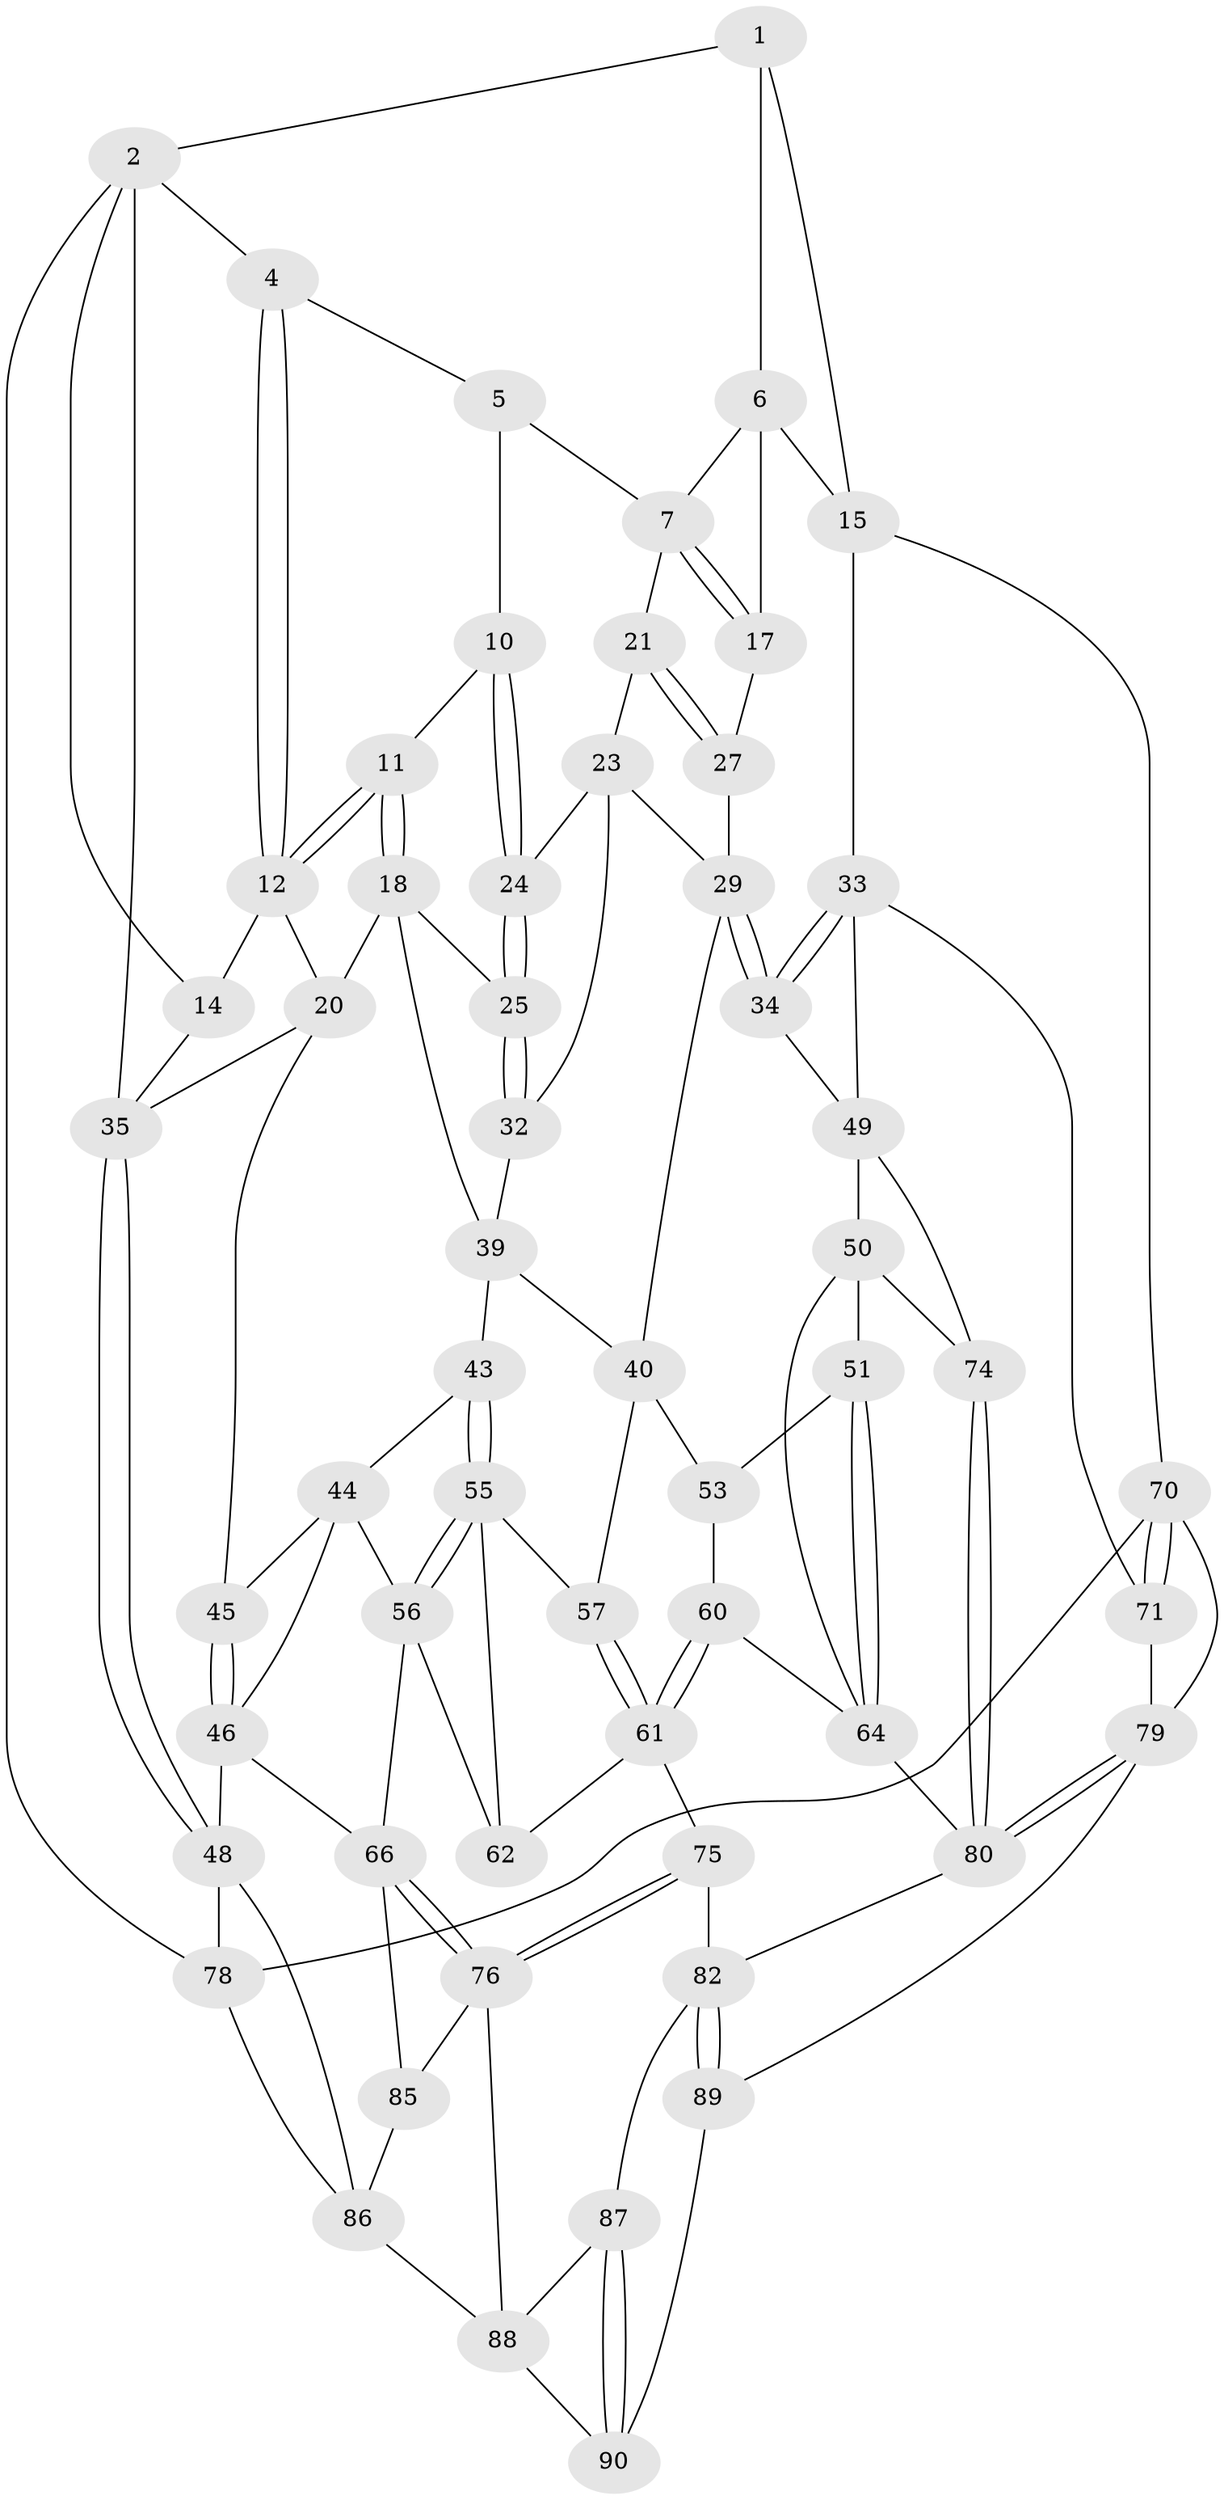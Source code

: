 // Generated by graph-tools (version 1.1) at 2025/24/03/03/25 07:24:36]
// undirected, 58 vertices, 127 edges
graph export_dot {
graph [start="1"]
  node [color=gray90,style=filled];
  1 [pos="+0.7977242948536287+0"];
  2 [pos="+0+0",super="+3"];
  4 [pos="+0.21990827365401738+0"];
  5 [pos="+0.5043345745393362+0",super="+9"];
  6 [pos="+0.7959638098066051+0",super="+16"];
  7 [pos="+0.7804884439847145+0",super="+8"];
  10 [pos="+0.4754146478709665+0.12347878592174706"];
  11 [pos="+0.41704284471955033+0.11731052997141753"];
  12 [pos="+0.30394840280535484+0",super="+13"];
  14 [pos="+0.16118192024091071+0.201022606174903"];
  15 [pos="+1+0.30109610621133687"];
  17 [pos="+0.786868528956104+0.2032582793228306"];
  18 [pos="+0.370154997509031+0.24399730468700906",super="+19"];
  20 [pos="+0.2724814126057111+0.2652141506855484",super="+37"];
  21 [pos="+0.6445595590765031+0.12272620795611067",super="+22"];
  23 [pos="+0.6020544533390348+0.18914146006950358",super="+31"];
  24 [pos="+0.5106030788993218+0.19437446304747205"];
  25 [pos="+0.5077436182801318+0.2073956108525473",super="+26"];
  27 [pos="+0.7860870378681949+0.20430383051502823",super="+28"];
  29 [pos="+0.7386993095522623+0.3736533749304437",super="+30"];
  32 [pos="+0.5585304515512747+0.3023255433280775",super="+38"];
  33 [pos="+1+0.4047648844248938",super="+68"];
  34 [pos="+0.8765228421324751+0.42660781029697437"];
  35 [pos="+0+0.26109128348481914",super="+36"];
  39 [pos="+0.43148659956616037+0.36953576858170883",super="+42"];
  40 [pos="+0.6375108967005808+0.43322962994110203",super="+41"];
  43 [pos="+0.4126815277184896+0.4480374810579454"];
  44 [pos="+0.36119257466438126+0.4575092927017599",super="+54"];
  45 [pos="+0.21355857153113114+0.30278892939978086"];
  46 [pos="+0.15191188621473592+0.5592057790769023",super="+47"];
  48 [pos="+0+0.6377387981338957",super="+77"];
  49 [pos="+0.7824457286277936+0.6218120833126437",super="+69"];
  50 [pos="+0.7507043053160551+0.6402302648514047",super="+72"];
  51 [pos="+0.7324577377885563+0.6392951383145067",super="+52"];
  53 [pos="+0.6459313829821252+0.4673700547876769",super="+59"];
  55 [pos="+0.38895254111974203+0.5891591575962157",super="+58"];
  56 [pos="+0.2768596529078798+0.5939746409509677",super="+63"];
  57 [pos="+0.5049447710414424+0.5960098290345024"];
  60 [pos="+0.5579600294518468+0.7087679070380681"];
  61 [pos="+0.5334887847494393+0.7060117435734559",super="+65"];
  62 [pos="+0.3900650460172459+0.6722255161903761"];
  64 [pos="+0.5788617781829324+0.7143673072216589",super="+73"];
  66 [pos="+0.29538999800770815+0.774566188246056",super="+67"];
  70 [pos="+1+1"];
  71 [pos="+1+0.7279931499405655"];
  74 [pos="+0.8460403901365939+0.8295151103928124"];
  75 [pos="+0.4908498631761782+0.7620529606724342"];
  76 [pos="+0.3806391417308031+0.8537976860389067",super="+84"];
  78 [pos="+0+1"];
  79 [pos="+0.8657999247155901+0.8624792451026764",super="+91"];
  80 [pos="+0.8485823875648016+0.8474717734301187",super="+81"];
  82 [pos="+0.6769732274247156+0.894003343442582",super="+83"];
  85 [pos="+0.17639682198730625+0.8911124679903181"];
  86 [pos="+0.13638861694926+0.909431946261799",super="+93"];
  87 [pos="+0.5430289278513881+0.9271351922735117"];
  88 [pos="+0.37111712385338214+0.9423224427677315",super="+92"];
  89 [pos="+0.6742074873157836+1"];
  90 [pos="+0.6440028481794047+1"];
  1 -- 2;
  1 -- 6;
  1 -- 15;
  2 -- 35;
  2 -- 78;
  2 -- 4;
  2 -- 14;
  4 -- 5;
  4 -- 12;
  4 -- 12;
  5 -- 10;
  5 -- 7;
  6 -- 7;
  6 -- 17;
  6 -- 15;
  7 -- 17;
  7 -- 17;
  7 -- 21;
  10 -- 11;
  10 -- 24;
  10 -- 24;
  11 -- 12;
  11 -- 12;
  11 -- 18;
  11 -- 18;
  12 -- 20;
  12 -- 14;
  14 -- 35;
  15 -- 33;
  15 -- 70;
  17 -- 27;
  18 -- 20;
  18 -- 39;
  18 -- 25;
  20 -- 35;
  20 -- 45;
  21 -- 27 [weight=2];
  21 -- 27;
  21 -- 23;
  23 -- 24;
  23 -- 32;
  23 -- 29;
  24 -- 25;
  24 -- 25;
  25 -- 32 [weight=2];
  25 -- 32;
  27 -- 29;
  29 -- 34;
  29 -- 34;
  29 -- 40;
  32 -- 39;
  33 -- 34;
  33 -- 34;
  33 -- 71;
  33 -- 49;
  34 -- 49;
  35 -- 48;
  35 -- 48;
  39 -- 40;
  39 -- 43;
  40 -- 53;
  40 -- 57;
  43 -- 44;
  43 -- 55;
  43 -- 55;
  44 -- 45;
  44 -- 56;
  44 -- 46;
  45 -- 46;
  45 -- 46;
  46 -- 48;
  46 -- 66;
  48 -- 78;
  48 -- 86;
  49 -- 50;
  49 -- 74;
  50 -- 51;
  50 -- 64;
  50 -- 74;
  51 -- 64;
  51 -- 64;
  51 -- 53 [weight=2];
  53 -- 60;
  55 -- 56;
  55 -- 56;
  55 -- 57;
  55 -- 62;
  56 -- 66;
  56 -- 62;
  57 -- 61;
  57 -- 61;
  60 -- 61;
  60 -- 61;
  60 -- 64;
  61 -- 75;
  61 -- 62;
  64 -- 80;
  66 -- 76;
  66 -- 76;
  66 -- 85;
  70 -- 71;
  70 -- 71;
  70 -- 78;
  70 -- 79;
  71 -- 79;
  74 -- 80;
  74 -- 80;
  75 -- 76;
  75 -- 76;
  75 -- 82;
  76 -- 88;
  76 -- 85;
  78 -- 86;
  79 -- 80;
  79 -- 80;
  79 -- 89;
  80 -- 82;
  82 -- 89;
  82 -- 89;
  82 -- 87;
  85 -- 86;
  86 -- 88;
  87 -- 88;
  87 -- 90;
  87 -- 90;
  88 -- 90;
  89 -- 90;
}
